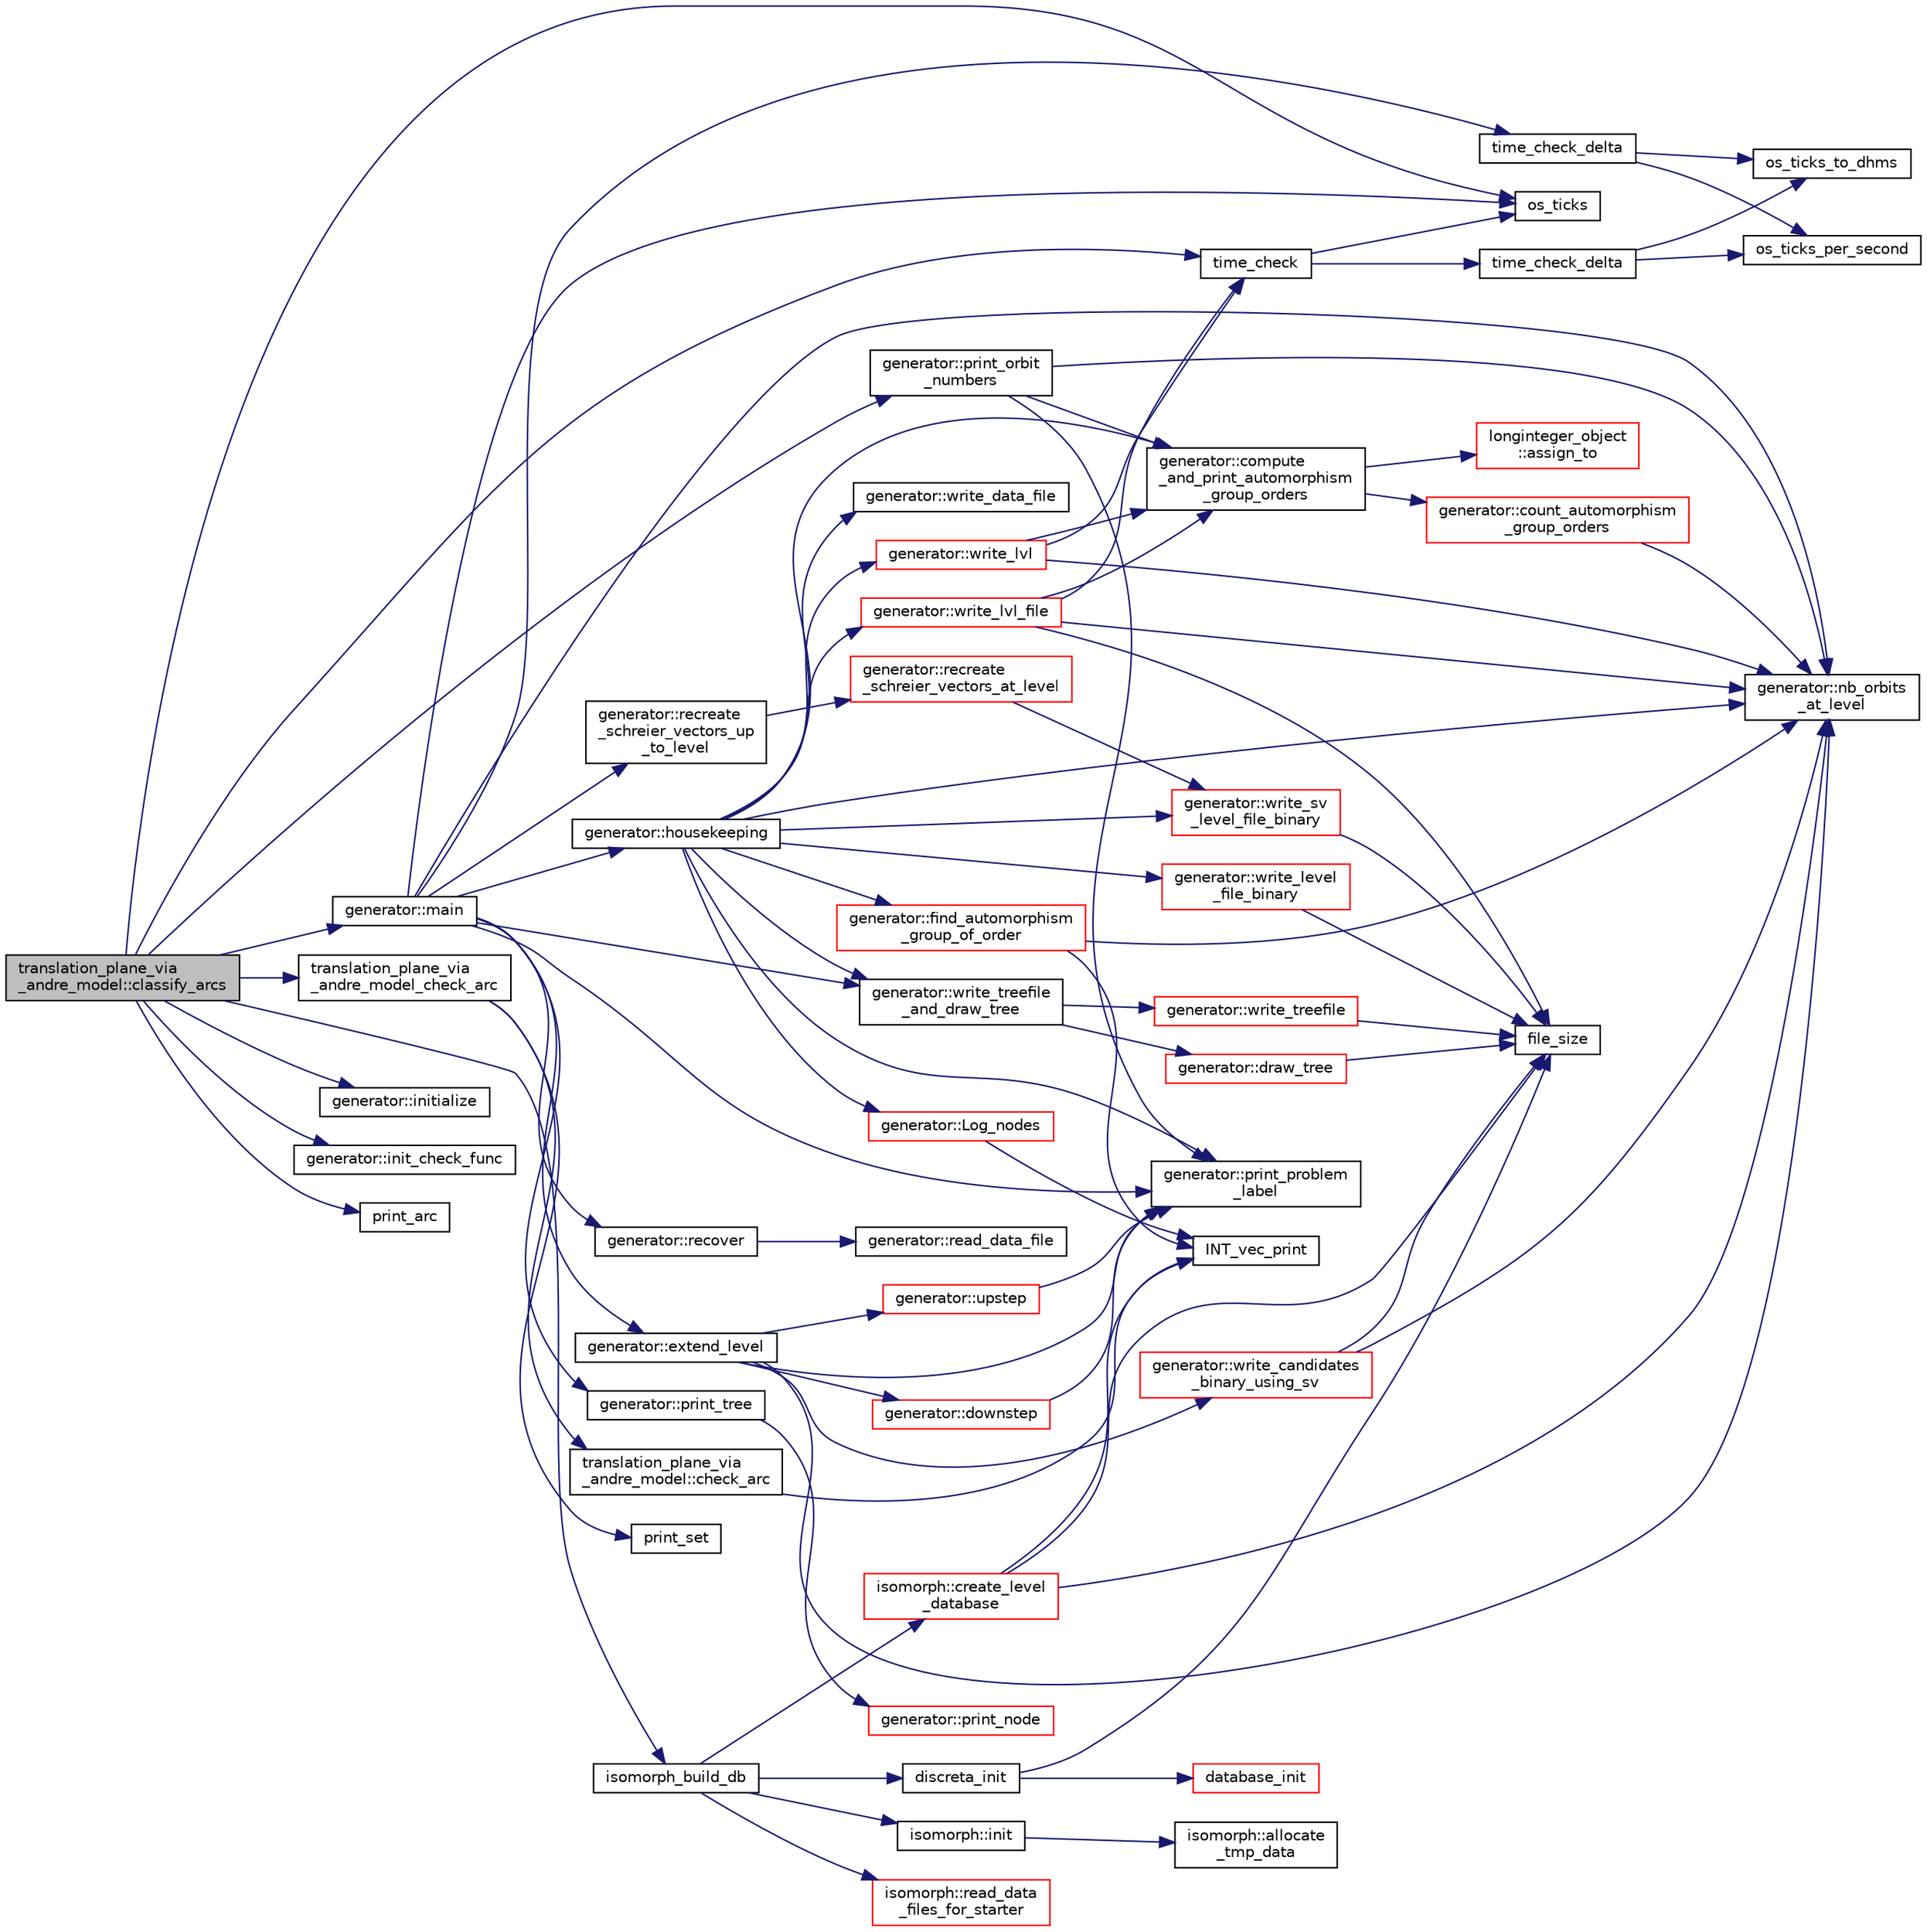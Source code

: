 digraph "translation_plane_via_andre_model::classify_arcs"
{
  edge [fontname="Helvetica",fontsize="10",labelfontname="Helvetica",labelfontsize="10"];
  node [fontname="Helvetica",fontsize="10",shape=record];
  rankdir="LR";
  Node20 [label="translation_plane_via\l_andre_model::classify_arcs",height=0.2,width=0.4,color="black", fillcolor="grey75", style="filled", fontcolor="black"];
  Node20 -> Node21 [color="midnightblue",fontsize="10",style="solid",fontname="Helvetica"];
  Node21 [label="os_ticks",height=0.2,width=0.4,color="black", fillcolor="white", style="filled",URL="$d5/db4/io__and__os_8h.html#a3da6d2b09e35d569adb7101dffcb5224"];
  Node20 -> Node22 [color="midnightblue",fontsize="10",style="solid",fontname="Helvetica"];
  Node22 [label="generator::initialize",height=0.2,width=0.4,color="black", fillcolor="white", style="filled",URL="$d7/d73/classgenerator.html#af282f1bd802a758d990a7623af42d61c"];
  Node20 -> Node23 [color="midnightblue",fontsize="10",style="solid",fontname="Helvetica"];
  Node23 [label="generator::init_check_func",height=0.2,width=0.4,color="black", fillcolor="white", style="filled",URL="$d7/d73/classgenerator.html#aed44ec3121281f847612a646968f0894"];
  Node20 -> Node24 [color="midnightblue",fontsize="10",style="solid",fontname="Helvetica"];
  Node24 [label="translation_plane_via\l_andre_model_check_arc",height=0.2,width=0.4,color="black", fillcolor="white", style="filled",URL="$d4/d8c/translation__plane__via__andre__model_8_c.html#ae2e2edd0437d24ac650e918ec58a7410"];
  Node24 -> Node25 [color="midnightblue",fontsize="10",style="solid",fontname="Helvetica"];
  Node25 [label="print_set",height=0.2,width=0.4,color="black", fillcolor="white", style="filled",URL="$d0/dd1/blt_8h.html#a8c1a5fc71aea7ff31d181f0103196a24"];
  Node24 -> Node26 [color="midnightblue",fontsize="10",style="solid",fontname="Helvetica"];
  Node26 [label="translation_plane_via\l_andre_model::check_arc",height=0.2,width=0.4,color="black", fillcolor="white", style="filled",URL="$d1/dcc/classtranslation__plane__via__andre__model.html#a31420e3248063307c3cfb64a09b853d7"];
  Node26 -> Node27 [color="midnightblue",fontsize="10",style="solid",fontname="Helvetica"];
  Node27 [label="INT_vec_print",height=0.2,width=0.4,color="black", fillcolor="white", style="filled",URL="$df/dbf/sajeeb_8_c.html#a79a5901af0b47dd0d694109543c027fe"];
  Node20 -> Node28 [color="midnightblue",fontsize="10",style="solid",fontname="Helvetica"];
  Node28 [label="print_arc",height=0.2,width=0.4,color="black", fillcolor="white", style="filled",URL="$d7/d4e/arc__generator_8_c.html#a2d0267ec166d32b91a35af1d1e66427f"];
  Node20 -> Node29 [color="midnightblue",fontsize="10",style="solid",fontname="Helvetica"];
  Node29 [label="time_check",height=0.2,width=0.4,color="black", fillcolor="white", style="filled",URL="$d9/d60/discreta_8h.html#a04d64356f0c7cb798e55daec998c527e"];
  Node29 -> Node21 [color="midnightblue",fontsize="10",style="solid",fontname="Helvetica"];
  Node29 -> Node30 [color="midnightblue",fontsize="10",style="solid",fontname="Helvetica"];
  Node30 [label="time_check_delta",height=0.2,width=0.4,color="black", fillcolor="white", style="filled",URL="$d3/d72/global_8_c.html#a89a8565e34c7dcbb97180cd6af7454a1"];
  Node30 -> Node31 [color="midnightblue",fontsize="10",style="solid",fontname="Helvetica"];
  Node31 [label="os_ticks_per_second",height=0.2,width=0.4,color="black", fillcolor="white", style="filled",URL="$d5/db4/io__and__os_8h.html#a1b35e7a094dfde9db39ae352c9c17042"];
  Node30 -> Node32 [color="midnightblue",fontsize="10",style="solid",fontname="Helvetica"];
  Node32 [label="os_ticks_to_dhms",height=0.2,width=0.4,color="black", fillcolor="white", style="filled",URL="$d5/db4/io__and__os_8h.html#a0d715587fd9b8ab4e2bc822a2be313ba"];
  Node20 -> Node33 [color="midnightblue",fontsize="10",style="solid",fontname="Helvetica"];
  Node33 [label="generator::main",height=0.2,width=0.4,color="black", fillcolor="white", style="filled",URL="$d7/d73/classgenerator.html#a01abff8e9f231bf0d82e2e8e0061f242"];
  Node33 -> Node34 [color="midnightblue",fontsize="10",style="solid",fontname="Helvetica"];
  Node34 [label="generator::print_problem\l_label",height=0.2,width=0.4,color="black", fillcolor="white", style="filled",URL="$d7/d73/classgenerator.html#a06d3c064ba84ebe8db3537e6273f16c3"];
  Node33 -> Node21 [color="midnightblue",fontsize="10",style="solid",fontname="Helvetica"];
  Node33 -> Node35 [color="midnightblue",fontsize="10",style="solid",fontname="Helvetica"];
  Node35 [label="time_check_delta",height=0.2,width=0.4,color="black", fillcolor="white", style="filled",URL="$d9/d60/discreta_8h.html#a89a8565e34c7dcbb97180cd6af7454a1"];
  Node35 -> Node31 [color="midnightblue",fontsize="10",style="solid",fontname="Helvetica"];
  Node35 -> Node32 [color="midnightblue",fontsize="10",style="solid",fontname="Helvetica"];
  Node33 -> Node36 [color="midnightblue",fontsize="10",style="solid",fontname="Helvetica"];
  Node36 [label="generator::recover",height=0.2,width=0.4,color="black", fillcolor="white", style="filled",URL="$d7/d73/classgenerator.html#a96b65270be862c206d5af97c1dde9c17"];
  Node36 -> Node37 [color="midnightblue",fontsize="10",style="solid",fontname="Helvetica"];
  Node37 [label="generator::read_data_file",height=0.2,width=0.4,color="black", fillcolor="white", style="filled",URL="$d7/d73/classgenerator.html#a6109d5e04d03f3cb8263ddfa1d8f78b2"];
  Node33 -> Node38 [color="midnightblue",fontsize="10",style="solid",fontname="Helvetica"];
  Node38 [label="generator::recreate\l_schreier_vectors_up\l_to_level",height=0.2,width=0.4,color="black", fillcolor="white", style="filled",URL="$d7/d73/classgenerator.html#a2ca7599e91bb012d41153aec95f081f7"];
  Node38 -> Node39 [color="midnightblue",fontsize="10",style="solid",fontname="Helvetica"];
  Node39 [label="generator::recreate\l_schreier_vectors_at_level",height=0.2,width=0.4,color="red", fillcolor="white", style="filled",URL="$d7/d73/classgenerator.html#a7d190e196e7c9721c4135f40f01d922f"];
  Node39 -> Node580 [color="midnightblue",fontsize="10",style="solid",fontname="Helvetica"];
  Node580 [label="generator::write_sv\l_level_file_binary",height=0.2,width=0.4,color="red", fillcolor="white", style="filled",URL="$d7/d73/classgenerator.html#ae182254fd2172f14e69dabfd3c63ccdf"];
  Node580 -> Node41 [color="midnightblue",fontsize="10",style="solid",fontname="Helvetica"];
  Node41 [label="file_size",height=0.2,width=0.4,color="black", fillcolor="white", style="filled",URL="$df/dbf/sajeeb_8_c.html#a5c37cf5785204b6e9adf647dc14d0e50"];
  Node33 -> Node584 [color="midnightblue",fontsize="10",style="solid",fontname="Helvetica"];
  Node584 [label="generator::print_tree",height=0.2,width=0.4,color="black", fillcolor="white", style="filled",URL="$d7/d73/classgenerator.html#a4d50a3584d53209baf2bf7d7b9ba31f8"];
  Node584 -> Node585 [color="midnightblue",fontsize="10",style="solid",fontname="Helvetica"];
  Node585 [label="generator::print_node",height=0.2,width=0.4,color="red", fillcolor="white", style="filled",URL="$d7/d73/classgenerator.html#a1e3711f29fa53013750b2009e549ba49"];
  Node33 -> Node598 [color="midnightblue",fontsize="10",style="solid",fontname="Helvetica"];
  Node598 [label="generator::write_treefile\l_and_draw_tree",height=0.2,width=0.4,color="black", fillcolor="white", style="filled",URL="$d7/d73/classgenerator.html#a70c78f45dba413014287e8cde2f7d6b5"];
  Node598 -> Node599 [color="midnightblue",fontsize="10",style="solid",fontname="Helvetica"];
  Node599 [label="generator::write_treefile",height=0.2,width=0.4,color="red", fillcolor="white", style="filled",URL="$d7/d73/classgenerator.html#a5c684cbe4faa75f676549200c475f5c3"];
  Node599 -> Node41 [color="midnightblue",fontsize="10",style="solid",fontname="Helvetica"];
  Node598 -> Node627 [color="midnightblue",fontsize="10",style="solid",fontname="Helvetica"];
  Node627 [label="generator::draw_tree",height=0.2,width=0.4,color="red", fillcolor="white", style="filled",URL="$d7/d73/classgenerator.html#ae3d68e3de8f4a5decdaef2d8008cd4a6"];
  Node627 -> Node41 [color="midnightblue",fontsize="10",style="solid",fontname="Helvetica"];
  Node33 -> Node695 [color="midnightblue",fontsize="10",style="solid",fontname="Helvetica"];
  Node695 [label="generator::extend_level",height=0.2,width=0.4,color="black", fillcolor="white", style="filled",URL="$d7/d73/classgenerator.html#a91b84d80ccec0cd2136bc221c30e0f8e"];
  Node695 -> Node34 [color="midnightblue",fontsize="10",style="solid",fontname="Helvetica"];
  Node695 -> Node44 [color="midnightblue",fontsize="10",style="solid",fontname="Helvetica"];
  Node44 [label="generator::nb_orbits\l_at_level",height=0.2,width=0.4,color="black", fillcolor="white", style="filled",URL="$d7/d73/classgenerator.html#a020f3d8378448310d044a4a24fadf301"];
  Node695 -> Node696 [color="midnightblue",fontsize="10",style="solid",fontname="Helvetica"];
  Node696 [label="generator::downstep",height=0.2,width=0.4,color="red", fillcolor="white", style="filled",URL="$d7/d73/classgenerator.html#ad90bc284af0b5f5beae960a0bd7a5b43"];
  Node696 -> Node34 [color="midnightblue",fontsize="10",style="solid",fontname="Helvetica"];
  Node695 -> Node754 [color="midnightblue",fontsize="10",style="solid",fontname="Helvetica"];
  Node754 [label="generator::write_candidates\l_binary_using_sv",height=0.2,width=0.4,color="red", fillcolor="white", style="filled",URL="$d7/d73/classgenerator.html#aef2d3e1048ee00437c56b95685aaff88"];
  Node754 -> Node44 [color="midnightblue",fontsize="10",style="solid",fontname="Helvetica"];
  Node754 -> Node41 [color="midnightblue",fontsize="10",style="solid",fontname="Helvetica"];
  Node695 -> Node755 [color="midnightblue",fontsize="10",style="solid",fontname="Helvetica"];
  Node755 [label="generator::upstep",height=0.2,width=0.4,color="red", fillcolor="white", style="filled",URL="$d7/d73/classgenerator.html#ae0f2cebdabc821837f633656d7b0fdfe"];
  Node755 -> Node34 [color="midnightblue",fontsize="10",style="solid",fontname="Helvetica"];
  Node33 -> Node851 [color="midnightblue",fontsize="10",style="solid",fontname="Helvetica"];
  Node851 [label="generator::housekeeping",height=0.2,width=0.4,color="black", fillcolor="white", style="filled",URL="$d7/d73/classgenerator.html#aaf2bd92e8f74eb9fbc3244a6dde6f78c"];
  Node851 -> Node44 [color="midnightblue",fontsize="10",style="solid",fontname="Helvetica"];
  Node851 -> Node34 [color="midnightblue",fontsize="10",style="solid",fontname="Helvetica"];
  Node851 -> Node852 [color="midnightblue",fontsize="10",style="solid",fontname="Helvetica"];
  Node852 [label="generator::compute\l_and_print_automorphism\l_group_orders",height=0.2,width=0.4,color="black", fillcolor="white", style="filled",URL="$d7/d73/classgenerator.html#a97568500aaf76ce2d931cef80a25ee57"];
  Node852 -> Node853 [color="midnightblue",fontsize="10",style="solid",fontname="Helvetica"];
  Node853 [label="generator::count_automorphism\l_group_orders",height=0.2,width=0.4,color="red", fillcolor="white", style="filled",URL="$d7/d73/classgenerator.html#a24c0a9c37f0b2f68c29a9981edce482c"];
  Node853 -> Node44 [color="midnightblue",fontsize="10",style="solid",fontname="Helvetica"];
  Node852 -> Node856 [color="midnightblue",fontsize="10",style="solid",fontname="Helvetica"];
  Node856 [label="longinteger_object\l::assign_to",height=0.2,width=0.4,color="red", fillcolor="white", style="filled",URL="$dd/d7e/classlonginteger__object.html#a891b9d0947bfce181245ab5cffe9482a"];
  Node851 -> Node857 [color="midnightblue",fontsize="10",style="solid",fontname="Helvetica"];
  Node857 [label="generator::find_automorphism\l_group_of_order",height=0.2,width=0.4,color="red", fillcolor="white", style="filled",URL="$d7/d73/classgenerator.html#a0e1112dc17485a838afe04b4d011a0df"];
  Node857 -> Node44 [color="midnightblue",fontsize="10",style="solid",fontname="Helvetica"];
  Node857 -> Node27 [color="midnightblue",fontsize="10",style="solid",fontname="Helvetica"];
  Node851 -> Node862 [color="midnightblue",fontsize="10",style="solid",fontname="Helvetica"];
  Node862 [label="generator::write_lvl",height=0.2,width=0.4,color="red", fillcolor="white", style="filled",URL="$d7/d73/classgenerator.html#a4427cbf38ba677033cea15f1ca62cce0"];
  Node862 -> Node44 [color="midnightblue",fontsize="10",style="solid",fontname="Helvetica"];
  Node862 -> Node29 [color="midnightblue",fontsize="10",style="solid",fontname="Helvetica"];
  Node862 -> Node852 [color="midnightblue",fontsize="10",style="solid",fontname="Helvetica"];
  Node851 -> Node863 [color="midnightblue",fontsize="10",style="solid",fontname="Helvetica"];
  Node863 [label="generator::write_level\l_file_binary",height=0.2,width=0.4,color="red", fillcolor="white", style="filled",URL="$d7/d73/classgenerator.html#a68629f7faf4c4931f397761f1fdb1463"];
  Node863 -> Node41 [color="midnightblue",fontsize="10",style="solid",fontname="Helvetica"];
  Node851 -> Node580 [color="midnightblue",fontsize="10",style="solid",fontname="Helvetica"];
  Node851 -> Node866 [color="midnightblue",fontsize="10",style="solid",fontname="Helvetica"];
  Node866 [label="generator::write_lvl_file",height=0.2,width=0.4,color="red", fillcolor="white", style="filled",URL="$d7/d73/classgenerator.html#a3d343cf5a5831b03d1bda3d89b1dd935"];
  Node866 -> Node44 [color="midnightblue",fontsize="10",style="solid",fontname="Helvetica"];
  Node866 -> Node29 [color="midnightblue",fontsize="10",style="solid",fontname="Helvetica"];
  Node866 -> Node852 [color="midnightblue",fontsize="10",style="solid",fontname="Helvetica"];
  Node866 -> Node41 [color="midnightblue",fontsize="10",style="solid",fontname="Helvetica"];
  Node851 -> Node867 [color="midnightblue",fontsize="10",style="solid",fontname="Helvetica"];
  Node867 [label="generator::write_data_file",height=0.2,width=0.4,color="black", fillcolor="white", style="filled",URL="$d7/d73/classgenerator.html#aa25b0081c8700b91500fd47e0424f4cb"];
  Node851 -> Node868 [color="midnightblue",fontsize="10",style="solid",fontname="Helvetica"];
  Node868 [label="generator::Log_nodes",height=0.2,width=0.4,color="red", fillcolor="white", style="filled",URL="$d7/d73/classgenerator.html#ae9af20d24cee32bf11fe6cb9f9d8cfdf"];
  Node868 -> Node27 [color="midnightblue",fontsize="10",style="solid",fontname="Helvetica"];
  Node851 -> Node598 [color="midnightblue",fontsize="10",style="solid",fontname="Helvetica"];
  Node33 -> Node44 [color="midnightblue",fontsize="10",style="solid",fontname="Helvetica"];
  Node20 -> Node869 [color="midnightblue",fontsize="10",style="solid",fontname="Helvetica"];
  Node869 [label="generator::print_orbit\l_numbers",height=0.2,width=0.4,color="black", fillcolor="white", style="filled",URL="$d7/d73/classgenerator.html#a9da74456f2e9b3dffb36ca05815bb3da"];
  Node869 -> Node44 [color="midnightblue",fontsize="10",style="solid",fontname="Helvetica"];
  Node869 -> Node34 [color="midnightblue",fontsize="10",style="solid",fontname="Helvetica"];
  Node869 -> Node852 [color="midnightblue",fontsize="10",style="solid",fontname="Helvetica"];
  Node20 -> Node870 [color="midnightblue",fontsize="10",style="solid",fontname="Helvetica"];
  Node870 [label="isomorph_build_db",height=0.2,width=0.4,color="black", fillcolor="white", style="filled",URL="$d9/d4d/isomorph_8h.html#a12eb18567e79a7978cb4f9e80d2055ac"];
  Node870 -> Node871 [color="midnightblue",fontsize="10",style="solid",fontname="Helvetica"];
  Node871 [label="discreta_init",height=0.2,width=0.4,color="black", fillcolor="white", style="filled",URL="$d9/d60/discreta_8h.html#a26c1fcfc028f99baaccd7da37c8688e7"];
  Node871 -> Node41 [color="midnightblue",fontsize="10",style="solid",fontname="Helvetica"];
  Node871 -> Node872 [color="midnightblue",fontsize="10",style="solid",fontname="Helvetica"];
  Node872 [label="database_init",height=0.2,width=0.4,color="red", fillcolor="white", style="filled",URL="$d8/d5a/btree_8_c.html#a925ec7a8df95c484c506e7d1a0419f1c"];
  Node870 -> Node874 [color="midnightblue",fontsize="10",style="solid",fontname="Helvetica"];
  Node874 [label="isomorph::init",height=0.2,width=0.4,color="black", fillcolor="white", style="filled",URL="$d3/d5f/classisomorph.html#ad10f09aafccb67e0871404d61a68e0d9"];
  Node874 -> Node875 [color="midnightblue",fontsize="10",style="solid",fontname="Helvetica"];
  Node875 [label="isomorph::allocate\l_tmp_data",height=0.2,width=0.4,color="black", fillcolor="white", style="filled",URL="$d3/d5f/classisomorph.html#a2aba74f4e4c524cfee6c9faea33474c2"];
  Node870 -> Node876 [color="midnightblue",fontsize="10",style="solid",fontname="Helvetica"];
  Node876 [label="isomorph::read_data\l_files_for_starter",height=0.2,width=0.4,color="red", fillcolor="white", style="filled",URL="$d3/d5f/classisomorph.html#a388ff858a7a437e12b5a96121294f48f"];
  Node870 -> Node881 [color="midnightblue",fontsize="10",style="solid",fontname="Helvetica"];
  Node881 [label="isomorph::create_level\l_database",height=0.2,width=0.4,color="red", fillcolor="white", style="filled",URL="$d3/d5f/classisomorph.html#a15a452310bd3189f10f34c7dd7085e69"];
  Node881 -> Node44 [color="midnightblue",fontsize="10",style="solid",fontname="Helvetica"];
  Node881 -> Node27 [color="midnightblue",fontsize="10",style="solid",fontname="Helvetica"];
  Node881 -> Node41 [color="midnightblue",fontsize="10",style="solid",fontname="Helvetica"];
}
